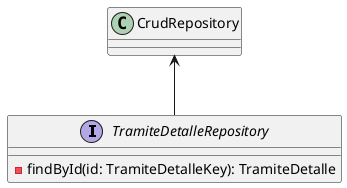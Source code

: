 @startuml TramiteDetalleRepository
interface TramiteDetalleRepository {
- findById(id: TramiteDetalleKey): TramiteDetalle
}
CrudRepository <-- TramiteDetalleRepository
@enduml
